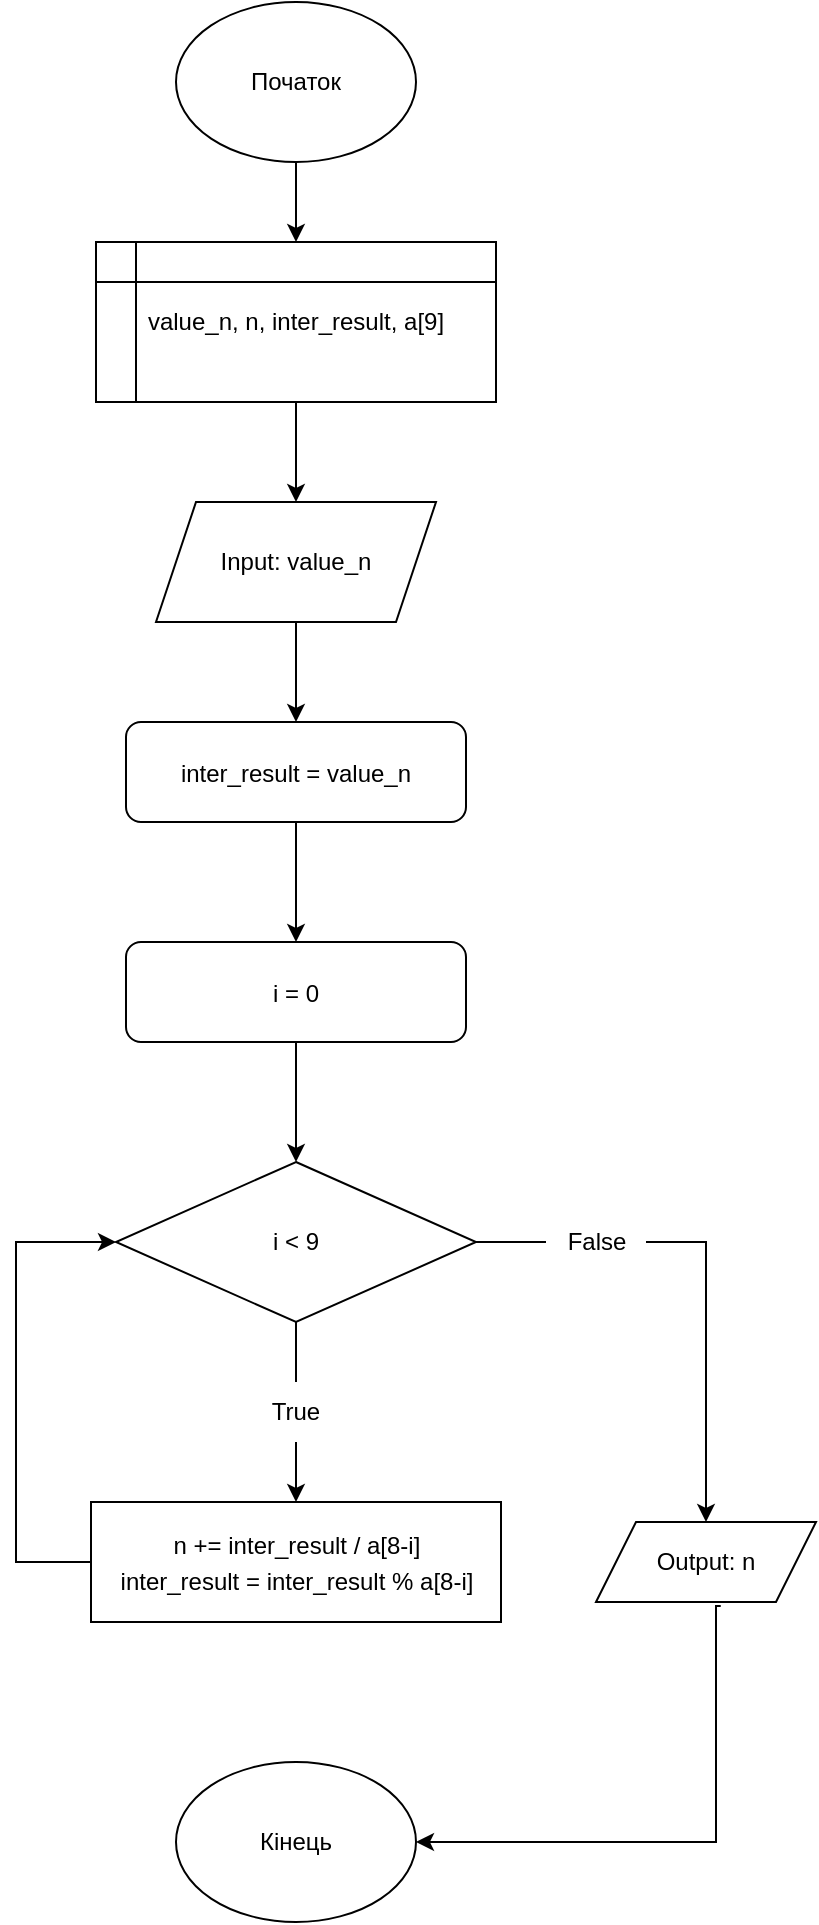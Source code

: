 <mxfile version="24.7.17">
  <diagram id="C5RBs43oDa-KdzZeNtuy" name="Page-1">
    <mxGraphModel dx="1009" dy="557" grid="1" gridSize="10" guides="1" tooltips="1" connect="1" arrows="1" fold="1" page="1" pageScale="1" pageWidth="827" pageHeight="1169" math="0" shadow="0">
      <root>
        <mxCell id="WIyWlLk6GJQsqaUBKTNV-0" />
        <mxCell id="WIyWlLk6GJQsqaUBKTNV-1" parent="WIyWlLk6GJQsqaUBKTNV-0" />
        <mxCell id="WlSBXW3hFnQFk0Inwyma-0" value="" style="edgeStyle=orthogonalEdgeStyle;rounded=0;orthogonalLoop=1;jettySize=auto;html=1;" edge="1" parent="WIyWlLk6GJQsqaUBKTNV-1" source="WlSBXW3hFnQFk0Inwyma-1" target="WlSBXW3hFnQFk0Inwyma-3">
          <mxGeometry relative="1" as="geometry" />
        </mxCell>
        <mxCell id="WlSBXW3hFnQFk0Inwyma-1" value="Початок" style="ellipse;whiteSpace=wrap;html=1;" vertex="1" parent="WIyWlLk6GJQsqaUBKTNV-1">
          <mxGeometry x="120" y="50" width="120" height="80" as="geometry" />
        </mxCell>
        <mxCell id="WlSBXW3hFnQFk0Inwyma-2" value="" style="edgeStyle=orthogonalEdgeStyle;rounded=0;orthogonalLoop=1;jettySize=auto;html=1;" edge="1" parent="WIyWlLk6GJQsqaUBKTNV-1" source="WlSBXW3hFnQFk0Inwyma-3" target="WlSBXW3hFnQFk0Inwyma-5">
          <mxGeometry relative="1" as="geometry" />
        </mxCell>
        <mxCell id="WlSBXW3hFnQFk0Inwyma-3" value="value_n, n, inter_result, a[9]" style="shape=internalStorage;whiteSpace=wrap;html=1;backgroundOutline=1;" vertex="1" parent="WIyWlLk6GJQsqaUBKTNV-1">
          <mxGeometry x="80" y="170" width="200" height="80" as="geometry" />
        </mxCell>
        <mxCell id="WlSBXW3hFnQFk0Inwyma-4" value="" style="edgeStyle=orthogonalEdgeStyle;rounded=0;orthogonalLoop=1;jettySize=auto;html=1;" edge="1" parent="WIyWlLk6GJQsqaUBKTNV-1" source="WlSBXW3hFnQFk0Inwyma-5" target="WlSBXW3hFnQFk0Inwyma-7">
          <mxGeometry relative="1" as="geometry" />
        </mxCell>
        <mxCell id="WlSBXW3hFnQFk0Inwyma-5" value="Input: value_n" style="shape=parallelogram;perimeter=parallelogramPerimeter;whiteSpace=wrap;html=1;fixedSize=1;" vertex="1" parent="WIyWlLk6GJQsqaUBKTNV-1">
          <mxGeometry x="110" y="300" width="140" height="60" as="geometry" />
        </mxCell>
        <mxCell id="WlSBXW3hFnQFk0Inwyma-12" value="" style="edgeStyle=orthogonalEdgeStyle;rounded=0;orthogonalLoop=1;jettySize=auto;html=1;" edge="1" parent="WIyWlLk6GJQsqaUBKTNV-1" source="WlSBXW3hFnQFk0Inwyma-7" target="WlSBXW3hFnQFk0Inwyma-11">
          <mxGeometry relative="1" as="geometry" />
        </mxCell>
        <mxCell id="WlSBXW3hFnQFk0Inwyma-7" value="&lt;p style=&quot;line-height: 50%; white-space: pre;&quot;&gt;&lt;span style=&quot;background-color: rgb(255, 255, 255);&quot;&gt;inter_result = value_n&lt;/span&gt;&lt;/p&gt;" style="rounded=1;whiteSpace=wrap;html=1;align=center;" vertex="1" parent="WIyWlLk6GJQsqaUBKTNV-1">
          <mxGeometry x="95" y="410" width="170" height="50" as="geometry" />
        </mxCell>
        <mxCell id="WlSBXW3hFnQFk0Inwyma-10" value="Кінець" style="ellipse;whiteSpace=wrap;html=1;" vertex="1" parent="WIyWlLk6GJQsqaUBKTNV-1">
          <mxGeometry x="120" y="930" width="120" height="80" as="geometry" />
        </mxCell>
        <mxCell id="WlSBXW3hFnQFk0Inwyma-17" value="" style="edgeStyle=orthogonalEdgeStyle;rounded=0;orthogonalLoop=1;jettySize=auto;html=1;" edge="1" parent="WIyWlLk6GJQsqaUBKTNV-1" source="WlSBXW3hFnQFk0Inwyma-11" target="WlSBXW3hFnQFk0Inwyma-16">
          <mxGeometry relative="1" as="geometry" />
        </mxCell>
        <mxCell id="WlSBXW3hFnQFk0Inwyma-11" value="&lt;p style=&quot;line-height: 50%; white-space: pre;&quot;&gt;&lt;span style=&quot;background-color: rgb(255, 255, 255);&quot;&gt;i = 0&lt;/span&gt;&lt;/p&gt;" style="rounded=1;whiteSpace=wrap;html=1;align=center;" vertex="1" parent="WIyWlLk6GJQsqaUBKTNV-1">
          <mxGeometry x="95" y="520" width="170" height="50" as="geometry" />
        </mxCell>
        <mxCell id="WlSBXW3hFnQFk0Inwyma-31" style="edgeStyle=orthogonalEdgeStyle;rounded=0;orthogonalLoop=1;jettySize=auto;html=1;entryX=0;entryY=0.5;entryDx=0;entryDy=0;" edge="1" parent="WIyWlLk6GJQsqaUBKTNV-1" source="WlSBXW3hFnQFk0Inwyma-14" target="WlSBXW3hFnQFk0Inwyma-16">
          <mxGeometry relative="1" as="geometry">
            <mxPoint x="40" y="660" as="targetPoint" />
            <Array as="points">
              <mxPoint x="40" y="830" />
              <mxPoint x="40" y="670" />
            </Array>
          </mxGeometry>
        </mxCell>
        <mxCell id="WlSBXW3hFnQFk0Inwyma-14" value="&lt;p style=&quot;line-height: 50%; white-space: pre;&quot;&gt;&lt;font face=&quot;Helvetica&quot; style=&quot;font-size: 12px;&quot;&gt;n += inter_result / a[8-i]&lt;/font&gt;&lt;/p&gt;&lt;p style=&quot;line-height: 50%; white-space: pre;&quot;&gt;&lt;font face=&quot;Helvetica&quot; style=&quot;font-size: 12px;&quot;&gt;inter_result = inter_result % a[8-i]&lt;/font&gt;&lt;/p&gt;" style="rounded=0;whiteSpace=wrap;html=1;" vertex="1" parent="WIyWlLk6GJQsqaUBKTNV-1">
          <mxGeometry x="77.5" y="800" width="205" height="60" as="geometry" />
        </mxCell>
        <mxCell id="WlSBXW3hFnQFk0Inwyma-18" style="edgeStyle=orthogonalEdgeStyle;rounded=0;orthogonalLoop=1;jettySize=auto;html=1;entryX=1;entryY=0.5;entryDx=0;entryDy=0;exitX=0.567;exitY=1.05;exitDx=0;exitDy=0;exitPerimeter=0;" edge="1" parent="WIyWlLk6GJQsqaUBKTNV-1" source="WlSBXW3hFnQFk0Inwyma-9" target="WlSBXW3hFnQFk0Inwyma-10">
          <mxGeometry relative="1" as="geometry">
            <Array as="points">
              <mxPoint x="390" y="852" />
              <mxPoint x="390" y="970" />
            </Array>
          </mxGeometry>
        </mxCell>
        <mxCell id="WlSBXW3hFnQFk0Inwyma-24" value="" style="edgeStyle=orthogonalEdgeStyle;rounded=0;orthogonalLoop=1;jettySize=auto;html=1;strokeColor=default;curved=0;endArrow=none;endFill=0;" edge="1" parent="WIyWlLk6GJQsqaUBKTNV-1" source="WlSBXW3hFnQFk0Inwyma-16" target="WlSBXW3hFnQFk0Inwyma-19">
          <mxGeometry relative="1" as="geometry" />
        </mxCell>
        <mxCell id="WlSBXW3hFnQFk0Inwyma-25" value="" style="edgeStyle=orthogonalEdgeStyle;rounded=0;orthogonalLoop=1;jettySize=auto;html=1;" edge="1" parent="WIyWlLk6GJQsqaUBKTNV-1" source="WlSBXW3hFnQFk0Inwyma-26" target="WlSBXW3hFnQFk0Inwyma-14">
          <mxGeometry relative="1" as="geometry" />
        </mxCell>
        <mxCell id="WlSBXW3hFnQFk0Inwyma-16" value="i &amp;lt; 9" style="rhombus;whiteSpace=wrap;html=1;" vertex="1" parent="WIyWlLk6GJQsqaUBKTNV-1">
          <mxGeometry x="90" y="630" width="180" height="80" as="geometry" />
        </mxCell>
        <mxCell id="WlSBXW3hFnQFk0Inwyma-19" value="False" style="text;html=1;align=center;verticalAlign=middle;resizable=0;points=[];autosize=1;strokeColor=none;fillColor=none;" vertex="1" parent="WIyWlLk6GJQsqaUBKTNV-1">
          <mxGeometry x="305" y="655" width="50" height="30" as="geometry" />
        </mxCell>
        <mxCell id="WlSBXW3hFnQFk0Inwyma-27" value="" style="edgeStyle=orthogonalEdgeStyle;rounded=0;orthogonalLoop=1;jettySize=auto;html=1;endArrow=none;endFill=0;" edge="1" parent="WIyWlLk6GJQsqaUBKTNV-1" source="WlSBXW3hFnQFk0Inwyma-16" target="WlSBXW3hFnQFk0Inwyma-26">
          <mxGeometry relative="1" as="geometry">
            <mxPoint x="180" y="710" as="sourcePoint" />
            <mxPoint x="180" y="770" as="targetPoint" />
          </mxGeometry>
        </mxCell>
        <mxCell id="WlSBXW3hFnQFk0Inwyma-26" value="True" style="text;html=1;align=center;verticalAlign=middle;whiteSpace=wrap;rounded=0;strokeColor=none;" vertex="1" parent="WIyWlLk6GJQsqaUBKTNV-1">
          <mxGeometry x="150" y="740" width="60" height="30" as="geometry" />
        </mxCell>
        <mxCell id="WlSBXW3hFnQFk0Inwyma-30" value="" style="edgeStyle=orthogonalEdgeStyle;rounded=0;orthogonalLoop=1;jettySize=auto;html=1;entryX=0.5;entryY=0;entryDx=0;entryDy=0;" edge="1" parent="WIyWlLk6GJQsqaUBKTNV-1" source="WlSBXW3hFnQFk0Inwyma-19" target="WlSBXW3hFnQFk0Inwyma-9">
          <mxGeometry relative="1" as="geometry">
            <mxPoint x="355" y="670" as="sourcePoint" />
            <mxPoint x="180" y="1020" as="targetPoint" />
            <Array as="points">
              <mxPoint x="385" y="670" />
            </Array>
          </mxGeometry>
        </mxCell>
        <mxCell id="WlSBXW3hFnQFk0Inwyma-9" value="Output: n" style="shape=parallelogram;perimeter=parallelogramPerimeter;whiteSpace=wrap;html=1;fixedSize=1;" vertex="1" parent="WIyWlLk6GJQsqaUBKTNV-1">
          <mxGeometry x="330" y="810" width="110" height="40" as="geometry" />
        </mxCell>
      </root>
    </mxGraphModel>
  </diagram>
</mxfile>
